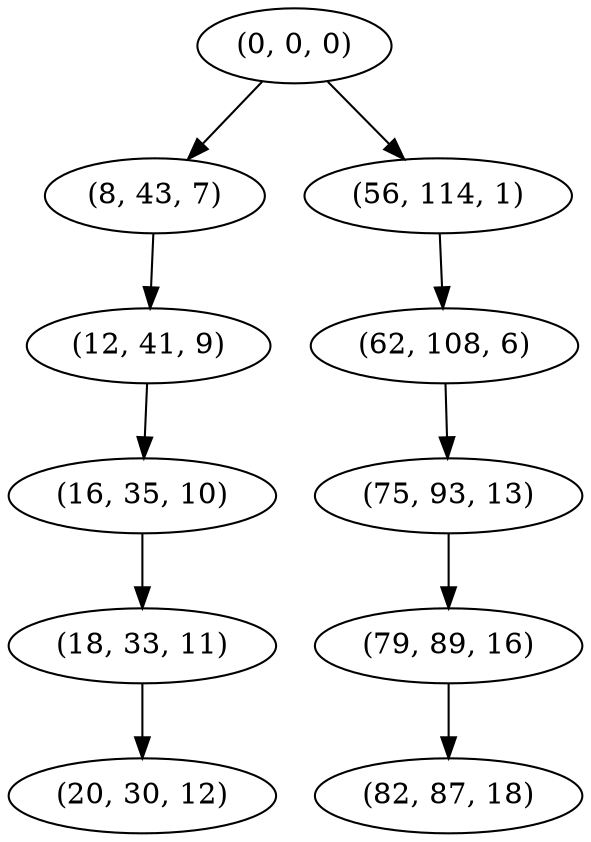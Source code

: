 digraph tree {
    "(0, 0, 0)";
    "(8, 43, 7)";
    "(12, 41, 9)";
    "(16, 35, 10)";
    "(18, 33, 11)";
    "(20, 30, 12)";
    "(56, 114, 1)";
    "(62, 108, 6)";
    "(75, 93, 13)";
    "(79, 89, 16)";
    "(82, 87, 18)";
    "(0, 0, 0)" -> "(8, 43, 7)";
    "(0, 0, 0)" -> "(56, 114, 1)";
    "(8, 43, 7)" -> "(12, 41, 9)";
    "(12, 41, 9)" -> "(16, 35, 10)";
    "(16, 35, 10)" -> "(18, 33, 11)";
    "(18, 33, 11)" -> "(20, 30, 12)";
    "(56, 114, 1)" -> "(62, 108, 6)";
    "(62, 108, 6)" -> "(75, 93, 13)";
    "(75, 93, 13)" -> "(79, 89, 16)";
    "(79, 89, 16)" -> "(82, 87, 18)";
}

